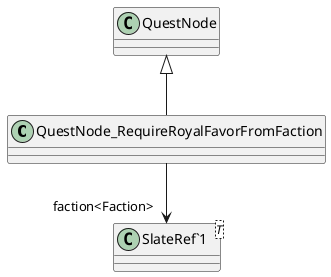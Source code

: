 @startuml
class QuestNode_RequireRoyalFavorFromFaction {
}
class "SlateRef`1"<T> {
}
QuestNode <|-- QuestNode_RequireRoyalFavorFromFaction
QuestNode_RequireRoyalFavorFromFaction --> "faction<Faction>" "SlateRef`1"
@enduml
